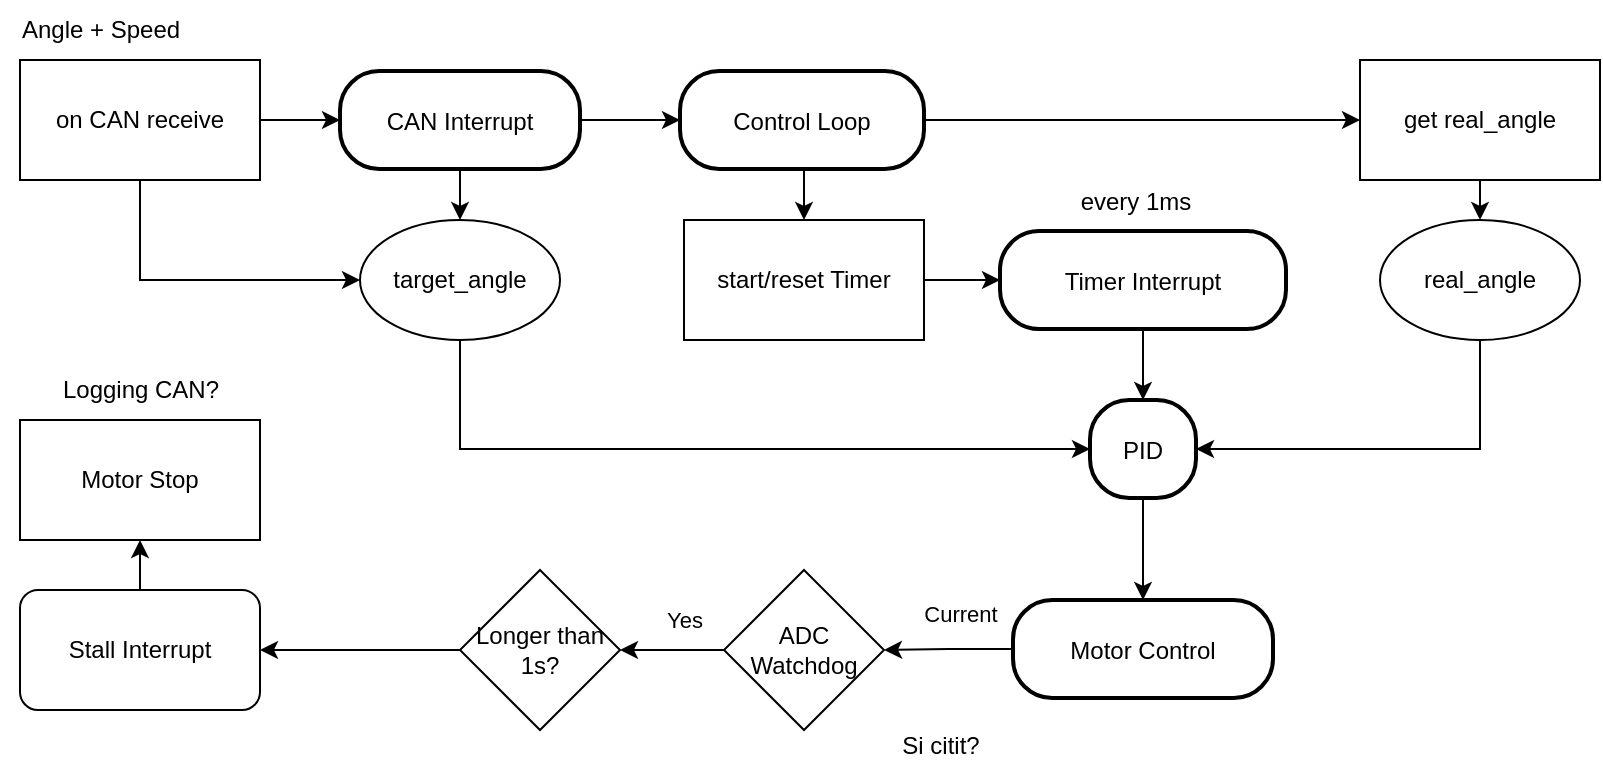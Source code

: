 <mxfile version="24.4.6" type="device">
  <diagram id="hVhmTeLb8NCvrEJ3iYDC" name="Page-1">
    <mxGraphModel dx="1290" dy="653" grid="1" gridSize="10" guides="1" tooltips="1" connect="1" arrows="1" fold="1" page="1" pageScale="1" pageWidth="850" pageHeight="1100" math="0" shadow="0">
      <root>
        <mxCell id="0" />
        <mxCell id="1" parent="0" />
        <mxCell id="vJqrBhPvaSheIaed4U6s-25" style="edgeStyle=orthogonalEdgeStyle;rounded=0;orthogonalLoop=1;jettySize=auto;html=1;exitX=0.5;exitY=1;exitDx=0;exitDy=0;entryX=0.5;entryY=0;entryDx=0;entryDy=0;" parent="1" source="3" target="7" edge="1">
          <mxGeometry relative="1" as="geometry" />
        </mxCell>
        <mxCell id="3" value="Timer Interrupt" style="rounded=1;arcSize=40;strokeWidth=2" parent="1" vertex="1">
          <mxGeometry x="530" y="125.5" width="143" height="49" as="geometry" />
        </mxCell>
        <mxCell id="vJqrBhPvaSheIaed4U6s-18" style="edgeStyle=orthogonalEdgeStyle;rounded=0;orthogonalLoop=1;jettySize=auto;html=1;exitX=0.5;exitY=1;exitDx=0;exitDy=0;entryX=0.5;entryY=0;entryDx=0;entryDy=0;" parent="1" source="4" target="vJqrBhPvaSheIaed4U6s-15" edge="1">
          <mxGeometry relative="1" as="geometry" />
        </mxCell>
        <mxCell id="vJqrBhPvaSheIaed4U6s-19" style="edgeStyle=orthogonalEdgeStyle;rounded=0;orthogonalLoop=1;jettySize=auto;html=1;exitX=1;exitY=0.5;exitDx=0;exitDy=0;entryX=0;entryY=0.5;entryDx=0;entryDy=0;" parent="1" source="4" target="5" edge="1">
          <mxGeometry relative="1" as="geometry" />
        </mxCell>
        <mxCell id="4" value="CAN Interrupt" style="rounded=1;arcSize=40;strokeWidth=2" parent="1" vertex="1">
          <mxGeometry x="200" y="45.5" width="120" height="49" as="geometry" />
        </mxCell>
        <mxCell id="vJqrBhPvaSheIaed4U6s-30" style="edgeStyle=orthogonalEdgeStyle;rounded=0;orthogonalLoop=1;jettySize=auto;html=1;exitX=1;exitY=0.5;exitDx=0;exitDy=0;entryX=0;entryY=0.5;entryDx=0;entryDy=0;" parent="1" source="5" target="vJqrBhPvaSheIaed4U6s-29" edge="1">
          <mxGeometry relative="1" as="geometry" />
        </mxCell>
        <mxCell id="vJqrBhPvaSheIaed4U6s-38" style="edgeStyle=orthogonalEdgeStyle;rounded=0;orthogonalLoop=1;jettySize=auto;html=1;exitX=0.5;exitY=1;exitDx=0;exitDy=0;entryX=0.5;entryY=0;entryDx=0;entryDy=0;" parent="1" source="5" target="vJqrBhPvaSheIaed4U6s-21" edge="1">
          <mxGeometry relative="1" as="geometry" />
        </mxCell>
        <mxCell id="5" value="Control Loop" style="rounded=1;arcSize=40;strokeWidth=2" parent="1" vertex="1">
          <mxGeometry x="370" y="45.5" width="122" height="49" as="geometry" />
        </mxCell>
        <mxCell id="vJqrBhPvaSheIaed4U6s-43" style="edgeStyle=orthogonalEdgeStyle;rounded=0;orthogonalLoop=1;jettySize=auto;html=1;exitX=0;exitY=0.5;exitDx=0;exitDy=0;entryX=1;entryY=0.5;entryDx=0;entryDy=0;" parent="1" source="6" target="vJqrBhPvaSheIaed4U6s-44" edge="1">
          <mxGeometry relative="1" as="geometry">
            <mxPoint x="470" y="334.5" as="targetPoint" />
          </mxGeometry>
        </mxCell>
        <mxCell id="vJqrBhPvaSheIaed4U6s-56" value="Current" style="edgeLabel;html=1;align=center;verticalAlign=middle;resizable=0;points=[];" parent="vJqrBhPvaSheIaed4U6s-43" vertex="1" connectable="0">
          <mxGeometry x="0.006" y="3" relative="1" as="geometry">
            <mxPoint x="2" y="-18" as="offset" />
          </mxGeometry>
        </mxCell>
        <mxCell id="6" value="Motor Control" style="rounded=1;arcSize=40;strokeWidth=2" parent="1" vertex="1">
          <mxGeometry x="536.5" y="310" width="130" height="49" as="geometry" />
        </mxCell>
        <mxCell id="vJqrBhPvaSheIaed4U6s-27" style="edgeStyle=orthogonalEdgeStyle;rounded=0;orthogonalLoop=1;jettySize=auto;html=1;exitX=0.5;exitY=1;exitDx=0;exitDy=0;entryX=0.5;entryY=0;entryDx=0;entryDy=0;" parent="1" source="7" target="6" edge="1">
          <mxGeometry relative="1" as="geometry" />
        </mxCell>
        <mxCell id="7" value="PID" style="rounded=1;arcSize=40;strokeWidth=2" parent="1" vertex="1">
          <mxGeometry x="575" y="210" width="53" height="49" as="geometry" />
        </mxCell>
        <mxCell id="vJqrBhPvaSheIaed4U6s-11" style="edgeStyle=orthogonalEdgeStyle;rounded=0;orthogonalLoop=1;jettySize=auto;html=1;exitX=1;exitY=0.5;exitDx=0;exitDy=0;entryX=0;entryY=0.5;entryDx=0;entryDy=0;" parent="1" source="vJqrBhPvaSheIaed4U6s-10" target="4" edge="1">
          <mxGeometry relative="1" as="geometry" />
        </mxCell>
        <mxCell id="vJqrBhPvaSheIaed4U6s-17" style="edgeStyle=orthogonalEdgeStyle;rounded=0;orthogonalLoop=1;jettySize=auto;html=1;exitX=0.5;exitY=1;exitDx=0;exitDy=0;entryX=0;entryY=0.5;entryDx=0;entryDy=0;" parent="1" source="vJqrBhPvaSheIaed4U6s-10" target="vJqrBhPvaSheIaed4U6s-15" edge="1">
          <mxGeometry relative="1" as="geometry" />
        </mxCell>
        <mxCell id="vJqrBhPvaSheIaed4U6s-10" value="on CAN receive" style="rounded=0;whiteSpace=wrap;html=1;" parent="1" vertex="1">
          <mxGeometry x="40" y="40" width="120" height="60" as="geometry" />
        </mxCell>
        <mxCell id="vJqrBhPvaSheIaed4U6s-28" style="edgeStyle=orthogonalEdgeStyle;rounded=0;orthogonalLoop=1;jettySize=auto;html=1;exitX=0.5;exitY=1;exitDx=0;exitDy=0;entryX=0;entryY=0.5;entryDx=0;entryDy=0;" parent="1" source="vJqrBhPvaSheIaed4U6s-15" target="7" edge="1">
          <mxGeometry relative="1" as="geometry" />
        </mxCell>
        <mxCell id="vJqrBhPvaSheIaed4U6s-15" value="target_angle" style="ellipse;whiteSpace=wrap;html=1;" parent="1" vertex="1">
          <mxGeometry x="210" y="120" width="100" height="60" as="geometry" />
        </mxCell>
        <mxCell id="vJqrBhPvaSheIaed4U6s-39" style="edgeStyle=orthogonalEdgeStyle;rounded=0;orthogonalLoop=1;jettySize=auto;html=1;exitX=1;exitY=0.5;exitDx=0;exitDy=0;entryX=0;entryY=0.5;entryDx=0;entryDy=0;" parent="1" source="vJqrBhPvaSheIaed4U6s-21" target="3" edge="1">
          <mxGeometry relative="1" as="geometry" />
        </mxCell>
        <mxCell id="vJqrBhPvaSheIaed4U6s-21" value="start/reset Timer" style="rounded=0;whiteSpace=wrap;html=1;" parent="1" vertex="1">
          <mxGeometry x="372" y="120" width="120" height="60" as="geometry" />
        </mxCell>
        <mxCell id="vJqrBhPvaSheIaed4U6s-32" style="edgeStyle=orthogonalEdgeStyle;rounded=0;orthogonalLoop=1;jettySize=auto;html=1;exitX=0.5;exitY=1;exitDx=0;exitDy=0;entryX=0.5;entryY=0;entryDx=0;entryDy=0;" parent="1" source="vJqrBhPvaSheIaed4U6s-29" target="vJqrBhPvaSheIaed4U6s-31" edge="1">
          <mxGeometry relative="1" as="geometry" />
        </mxCell>
        <mxCell id="vJqrBhPvaSheIaed4U6s-29" value="get real_angle" style="rounded=0;whiteSpace=wrap;html=1;" parent="1" vertex="1">
          <mxGeometry x="710" y="40" width="120" height="60" as="geometry" />
        </mxCell>
        <mxCell id="vJqrBhPvaSheIaed4U6s-34" style="edgeStyle=orthogonalEdgeStyle;rounded=0;orthogonalLoop=1;jettySize=auto;html=1;exitX=0.5;exitY=1;exitDx=0;exitDy=0;entryX=1;entryY=0.5;entryDx=0;entryDy=0;" parent="1" source="vJqrBhPvaSheIaed4U6s-31" target="7" edge="1">
          <mxGeometry relative="1" as="geometry" />
        </mxCell>
        <mxCell id="vJqrBhPvaSheIaed4U6s-31" value="real_angle" style="ellipse;whiteSpace=wrap;html=1;" parent="1" vertex="1">
          <mxGeometry x="720" y="120" width="100" height="60" as="geometry" />
        </mxCell>
        <mxCell id="vJqrBhPvaSheIaed4U6s-35" value="every 1ms" style="text;html=1;align=center;verticalAlign=middle;whiteSpace=wrap;rounded=0;" parent="1" vertex="1">
          <mxGeometry x="568" y="95.5" width="60" height="30" as="geometry" />
        </mxCell>
        <mxCell id="vJqrBhPvaSheIaed4U6s-52" style="edgeStyle=orthogonalEdgeStyle;rounded=0;orthogonalLoop=1;jettySize=auto;html=1;exitX=0;exitY=0.5;exitDx=0;exitDy=0;" parent="1" source="vJqrBhPvaSheIaed4U6s-44" target="vJqrBhPvaSheIaed4U6s-51" edge="1">
          <mxGeometry relative="1" as="geometry" />
        </mxCell>
        <mxCell id="vJqrBhPvaSheIaed4U6s-53" value="Yes" style="edgeLabel;html=1;align=center;verticalAlign=middle;resizable=0;points=[];" parent="vJqrBhPvaSheIaed4U6s-52" vertex="1" connectable="0">
          <mxGeometry x="-0.154" y="1" relative="1" as="geometry">
            <mxPoint x="2" y="-16" as="offset" />
          </mxGeometry>
        </mxCell>
        <mxCell id="vJqrBhPvaSheIaed4U6s-44" value="ADC&lt;div&gt;Watchdog&lt;/div&gt;" style="rhombus;whiteSpace=wrap;html=1;" parent="1" vertex="1">
          <mxGeometry x="392" y="295" width="80" height="80" as="geometry" />
        </mxCell>
        <mxCell id="vJqrBhPvaSheIaed4U6s-55" style="edgeStyle=orthogonalEdgeStyle;rounded=0;orthogonalLoop=1;jettySize=auto;html=1;exitX=0;exitY=0.5;exitDx=0;exitDy=0;entryX=1;entryY=0.5;entryDx=0;entryDy=0;" parent="1" source="vJqrBhPvaSheIaed4U6s-51" target="vJqrBhPvaSheIaed4U6s-54" edge="1">
          <mxGeometry relative="1" as="geometry" />
        </mxCell>
        <mxCell id="vJqrBhPvaSheIaed4U6s-51" value="Longer than 1s?" style="rhombus;whiteSpace=wrap;html=1;" parent="1" vertex="1">
          <mxGeometry x="260" y="295" width="80" height="80" as="geometry" />
        </mxCell>
        <mxCell id="vJqrBhPvaSheIaed4U6s-58" style="edgeStyle=orthogonalEdgeStyle;rounded=0;orthogonalLoop=1;jettySize=auto;html=1;exitX=0.5;exitY=0;exitDx=0;exitDy=0;entryX=0.5;entryY=1;entryDx=0;entryDy=0;" parent="1" source="vJqrBhPvaSheIaed4U6s-54" target="vJqrBhPvaSheIaed4U6s-57" edge="1">
          <mxGeometry relative="1" as="geometry" />
        </mxCell>
        <mxCell id="vJqrBhPvaSheIaed4U6s-54" value="Stall Interrupt" style="rounded=1;whiteSpace=wrap;html=1;" parent="1" vertex="1">
          <mxGeometry x="40" y="305" width="120" height="60" as="geometry" />
        </mxCell>
        <mxCell id="vJqrBhPvaSheIaed4U6s-57" value="Motor Stop" style="rounded=0;whiteSpace=wrap;html=1;" parent="1" vertex="1">
          <mxGeometry x="40" y="220" width="120" height="60" as="geometry" />
        </mxCell>
        <mxCell id="YVQNzJbkg3MwfB1tu3yv-7" value="Logging CAN?" style="text;html=1;align=center;verticalAlign=middle;resizable=0;points=[];autosize=1;strokeColor=none;fillColor=none;" vertex="1" parent="1">
          <mxGeometry x="50" y="190" width="100" height="30" as="geometry" />
        </mxCell>
        <mxCell id="YVQNzJbkg3MwfB1tu3yv-8" value="Si citit?" style="text;html=1;align=center;verticalAlign=middle;resizable=0;points=[];autosize=1;strokeColor=none;fillColor=none;" vertex="1" parent="1">
          <mxGeometry x="470" y="368" width="60" height="30" as="geometry" />
        </mxCell>
        <mxCell id="YVQNzJbkg3MwfB1tu3yv-9" value="Angle + Speed" style="text;html=1;align=center;verticalAlign=middle;resizable=0;points=[];autosize=1;strokeColor=none;fillColor=none;" vertex="1" parent="1">
          <mxGeometry x="30" y="10" width="100" height="30" as="geometry" />
        </mxCell>
      </root>
    </mxGraphModel>
  </diagram>
</mxfile>
